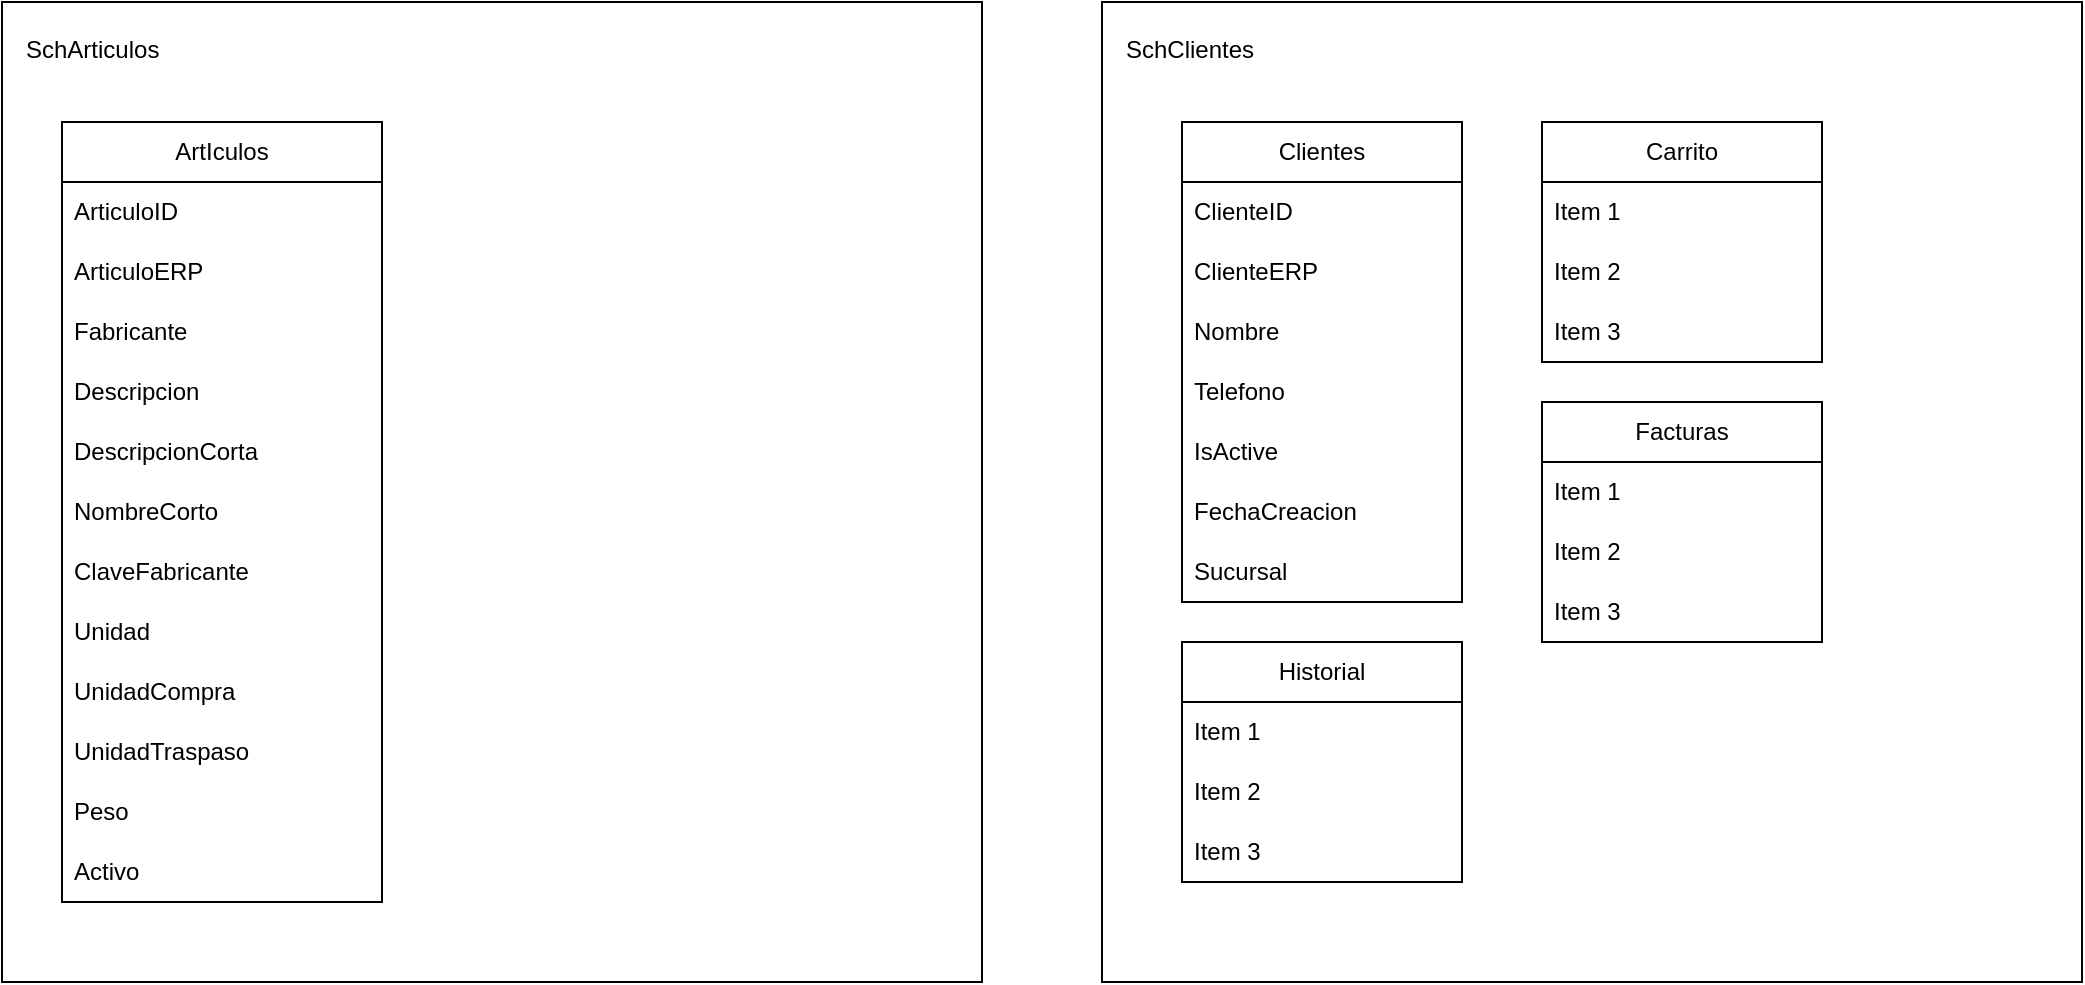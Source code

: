 <mxfile version="24.8.0">
  <diagram name="Página-1" id="-Oa0ZoqqJ8leHQBXM15z">
    <mxGraphModel dx="1114" dy="640" grid="1" gridSize="10" guides="1" tooltips="1" connect="1" arrows="1" fold="1" page="1" pageScale="1" pageWidth="3300" pageHeight="4681" math="0" shadow="0">
      <root>
        <mxCell id="0" />
        <mxCell id="1" parent="0" />
        <mxCell id="-HSyVg9oV8KMrMVxTOtN-9" value="" style="whiteSpace=wrap;html=1;aspect=fixed;movable=1;resizable=1;rotatable=1;deletable=1;editable=1;locked=0;connectable=1;" parent="1" vertex="1">
          <mxGeometry x="40" y="40" width="490" height="490" as="geometry" />
        </mxCell>
        <mxCell id="-HSyVg9oV8KMrMVxTOtN-10" value="&lt;div&gt;ArtIculos&lt;/div&gt;" style="swimlane;fontStyle=0;childLayout=stackLayout;horizontal=1;startSize=30;horizontalStack=0;resizeParent=1;resizeParentMax=0;resizeLast=0;collapsible=1;marginBottom=0;whiteSpace=wrap;html=1;" parent="1" vertex="1">
          <mxGeometry x="70" y="100" width="160" height="390" as="geometry" />
        </mxCell>
        <mxCell id="-HSyVg9oV8KMrMVxTOtN-11" value="ArticuloID" style="text;strokeColor=none;fillColor=none;align=left;verticalAlign=middle;spacingLeft=4;spacingRight=4;overflow=hidden;points=[[0,0.5],[1,0.5]];portConstraint=eastwest;rotatable=0;whiteSpace=wrap;html=1;" parent="-HSyVg9oV8KMrMVxTOtN-10" vertex="1">
          <mxGeometry y="30" width="160" height="30" as="geometry" />
        </mxCell>
        <mxCell id="-HSyVg9oV8KMrMVxTOtN-12" value="ArticuloERP" style="text;strokeColor=none;fillColor=none;align=left;verticalAlign=middle;spacingLeft=4;spacingRight=4;overflow=hidden;points=[[0,0.5],[1,0.5]];portConstraint=eastwest;rotatable=0;whiteSpace=wrap;html=1;" parent="-HSyVg9oV8KMrMVxTOtN-10" vertex="1">
          <mxGeometry y="60" width="160" height="30" as="geometry" />
        </mxCell>
        <mxCell id="-HSyVg9oV8KMrMVxTOtN-16" value="&lt;div&gt;Fabricante&lt;/div&gt;" style="text;strokeColor=none;fillColor=none;align=left;verticalAlign=middle;spacingLeft=4;spacingRight=4;overflow=hidden;points=[[0,0.5],[1,0.5]];portConstraint=eastwest;rotatable=0;whiteSpace=wrap;html=1;" parent="-HSyVg9oV8KMrMVxTOtN-10" vertex="1">
          <mxGeometry y="90" width="160" height="30" as="geometry" />
        </mxCell>
        <mxCell id="-HSyVg9oV8KMrMVxTOtN-17" value="&lt;div&gt;Descripcion&lt;/div&gt;" style="text;strokeColor=none;fillColor=none;align=left;verticalAlign=middle;spacingLeft=4;spacingRight=4;overflow=hidden;points=[[0,0.5],[1,0.5]];portConstraint=eastwest;rotatable=0;whiteSpace=wrap;html=1;" parent="-HSyVg9oV8KMrMVxTOtN-10" vertex="1">
          <mxGeometry y="120" width="160" height="30" as="geometry" />
        </mxCell>
        <mxCell id="-HSyVg9oV8KMrMVxTOtN-15" value="DescripcionCorta" style="text;strokeColor=none;fillColor=none;align=left;verticalAlign=middle;spacingLeft=4;spacingRight=4;overflow=hidden;points=[[0,0.5],[1,0.5]];portConstraint=eastwest;rotatable=0;whiteSpace=wrap;html=1;" parent="-HSyVg9oV8KMrMVxTOtN-10" vertex="1">
          <mxGeometry y="150" width="160" height="30" as="geometry" />
        </mxCell>
        <mxCell id="-HSyVg9oV8KMrMVxTOtN-14" value="NombreCorto" style="text;strokeColor=none;fillColor=none;align=left;verticalAlign=middle;spacingLeft=4;spacingRight=4;overflow=hidden;points=[[0,0.5],[1,0.5]];portConstraint=eastwest;rotatable=0;whiteSpace=wrap;html=1;" parent="-HSyVg9oV8KMrMVxTOtN-10" vertex="1">
          <mxGeometry y="180" width="160" height="30" as="geometry" />
        </mxCell>
        <mxCell id="-HSyVg9oV8KMrMVxTOtN-21" value="ClaveFabricante" style="text;strokeColor=none;fillColor=none;align=left;verticalAlign=middle;spacingLeft=4;spacingRight=4;overflow=hidden;points=[[0,0.5],[1,0.5]];portConstraint=eastwest;rotatable=0;whiteSpace=wrap;html=1;" parent="-HSyVg9oV8KMrMVxTOtN-10" vertex="1">
          <mxGeometry y="210" width="160" height="30" as="geometry" />
        </mxCell>
        <mxCell id="-HSyVg9oV8KMrMVxTOtN-20" value="Unidad" style="text;strokeColor=none;fillColor=none;align=left;verticalAlign=middle;spacingLeft=4;spacingRight=4;overflow=hidden;points=[[0,0.5],[1,0.5]];portConstraint=eastwest;rotatable=0;whiteSpace=wrap;html=1;" parent="-HSyVg9oV8KMrMVxTOtN-10" vertex="1">
          <mxGeometry y="240" width="160" height="30" as="geometry" />
        </mxCell>
        <mxCell id="-HSyVg9oV8KMrMVxTOtN-19" value="UnidadCompra" style="text;strokeColor=none;fillColor=none;align=left;verticalAlign=middle;spacingLeft=4;spacingRight=4;overflow=hidden;points=[[0,0.5],[1,0.5]];portConstraint=eastwest;rotatable=0;whiteSpace=wrap;html=1;" parent="-HSyVg9oV8KMrMVxTOtN-10" vertex="1">
          <mxGeometry y="270" width="160" height="30" as="geometry" />
        </mxCell>
        <mxCell id="-HSyVg9oV8KMrMVxTOtN-18" value="UnidadTraspaso" style="text;strokeColor=none;fillColor=none;align=left;verticalAlign=middle;spacingLeft=4;spacingRight=4;overflow=hidden;points=[[0,0.5],[1,0.5]];portConstraint=eastwest;rotatable=0;whiteSpace=wrap;html=1;" parent="-HSyVg9oV8KMrMVxTOtN-10" vertex="1">
          <mxGeometry y="300" width="160" height="30" as="geometry" />
        </mxCell>
        <mxCell id="-HSyVg9oV8KMrMVxTOtN-13" value="Peso" style="text;strokeColor=none;fillColor=none;align=left;verticalAlign=middle;spacingLeft=4;spacingRight=4;overflow=hidden;points=[[0,0.5],[1,0.5]];portConstraint=eastwest;rotatable=0;whiteSpace=wrap;html=1;" parent="-HSyVg9oV8KMrMVxTOtN-10" vertex="1">
          <mxGeometry y="330" width="160" height="30" as="geometry" />
        </mxCell>
        <mxCell id="-HSyVg9oV8KMrMVxTOtN-22" value="Activo" style="text;strokeColor=none;fillColor=none;align=left;verticalAlign=middle;spacingLeft=4;spacingRight=4;overflow=hidden;points=[[0,0.5],[1,0.5]];portConstraint=eastwest;rotatable=0;whiteSpace=wrap;html=1;" parent="-HSyVg9oV8KMrMVxTOtN-10" vertex="1">
          <mxGeometry y="360" width="160" height="30" as="geometry" />
        </mxCell>
        <mxCell id="-HSyVg9oV8KMrMVxTOtN-23" value="SchArticulos" style="text;html=1;whiteSpace=wrap;overflow=hidden;rounded=0;" parent="1" vertex="1">
          <mxGeometry x="50" y="50" width="70" height="30" as="geometry" />
        </mxCell>
        <mxCell id="SXsqFP3B-kvxtjfnFSJw-1" value="" style="whiteSpace=wrap;html=1;aspect=fixed;movable=0;resizable=0;rotatable=0;deletable=0;editable=0;locked=1;connectable=0;" vertex="1" parent="1">
          <mxGeometry x="590" y="40" width="490" height="490" as="geometry" />
        </mxCell>
        <mxCell id="SXsqFP3B-kvxtjfnFSJw-2" value="&lt;div&gt;Clientes&lt;/div&gt;" style="swimlane;fontStyle=0;childLayout=stackLayout;horizontal=1;startSize=30;horizontalStack=0;resizeParent=1;resizeParentMax=0;resizeLast=0;collapsible=1;marginBottom=0;whiteSpace=wrap;html=1;" vertex="1" parent="1">
          <mxGeometry x="630" y="100" width="140" height="240" as="geometry" />
        </mxCell>
        <mxCell id="SXsqFP3B-kvxtjfnFSJw-3" value="ClienteID" style="text;strokeColor=none;fillColor=none;align=left;verticalAlign=middle;spacingLeft=4;spacingRight=4;overflow=hidden;points=[[0,0.5],[1,0.5]];portConstraint=eastwest;rotatable=0;whiteSpace=wrap;html=1;" vertex="1" parent="SXsqFP3B-kvxtjfnFSJw-2">
          <mxGeometry y="30" width="140" height="30" as="geometry" />
        </mxCell>
        <mxCell id="SXsqFP3B-kvxtjfnFSJw-4" value="ClienteERP" style="text;strokeColor=none;fillColor=none;align=left;verticalAlign=middle;spacingLeft=4;spacingRight=4;overflow=hidden;points=[[0,0.5],[1,0.5]];portConstraint=eastwest;rotatable=0;whiteSpace=wrap;html=1;" vertex="1" parent="SXsqFP3B-kvxtjfnFSJw-2">
          <mxGeometry y="60" width="140" height="30" as="geometry" />
        </mxCell>
        <mxCell id="SXsqFP3B-kvxtjfnFSJw-11" value="Nombre" style="text;strokeColor=none;fillColor=none;align=left;verticalAlign=middle;spacingLeft=4;spacingRight=4;overflow=hidden;points=[[0,0.5],[1,0.5]];portConstraint=eastwest;rotatable=0;whiteSpace=wrap;html=1;" vertex="1" parent="SXsqFP3B-kvxtjfnFSJw-2">
          <mxGeometry y="90" width="140" height="30" as="geometry" />
        </mxCell>
        <mxCell id="SXsqFP3B-kvxtjfnFSJw-10" value="Telefono" style="text;strokeColor=none;fillColor=none;align=left;verticalAlign=middle;spacingLeft=4;spacingRight=4;overflow=hidden;points=[[0,0.5],[1,0.5]];portConstraint=eastwest;rotatable=0;whiteSpace=wrap;html=1;" vertex="1" parent="SXsqFP3B-kvxtjfnFSJw-2">
          <mxGeometry y="120" width="140" height="30" as="geometry" />
        </mxCell>
        <mxCell id="SXsqFP3B-kvxtjfnFSJw-9" value="IsActive" style="text;strokeColor=none;fillColor=none;align=left;verticalAlign=middle;spacingLeft=4;spacingRight=4;overflow=hidden;points=[[0,0.5],[1,0.5]];portConstraint=eastwest;rotatable=0;whiteSpace=wrap;html=1;" vertex="1" parent="SXsqFP3B-kvxtjfnFSJw-2">
          <mxGeometry y="150" width="140" height="30" as="geometry" />
        </mxCell>
        <mxCell id="SXsqFP3B-kvxtjfnFSJw-8" value="FechaCreacion" style="text;strokeColor=none;fillColor=none;align=left;verticalAlign=middle;spacingLeft=4;spacingRight=4;overflow=hidden;points=[[0,0.5],[1,0.5]];portConstraint=eastwest;rotatable=0;whiteSpace=wrap;html=1;" vertex="1" parent="SXsqFP3B-kvxtjfnFSJw-2">
          <mxGeometry y="180" width="140" height="30" as="geometry" />
        </mxCell>
        <mxCell id="SXsqFP3B-kvxtjfnFSJw-7" value="Sucursal" style="text;strokeColor=none;fillColor=none;align=left;verticalAlign=middle;spacingLeft=4;spacingRight=4;overflow=hidden;points=[[0,0.5],[1,0.5]];portConstraint=eastwest;rotatable=0;whiteSpace=wrap;html=1;" vertex="1" parent="SXsqFP3B-kvxtjfnFSJw-2">
          <mxGeometry y="210" width="140" height="30" as="geometry" />
        </mxCell>
        <mxCell id="SXsqFP3B-kvxtjfnFSJw-6" value="&lt;div&gt;SchClientes&lt;/div&gt;" style="text;html=1;whiteSpace=wrap;overflow=hidden;rounded=0;" vertex="1" parent="1">
          <mxGeometry x="600" y="50" width="90" height="30" as="geometry" />
        </mxCell>
        <mxCell id="SXsqFP3B-kvxtjfnFSJw-12" value="&lt;div&gt;Carrito&lt;/div&gt;" style="swimlane;fontStyle=0;childLayout=stackLayout;horizontal=1;startSize=30;horizontalStack=0;resizeParent=1;resizeParentMax=0;resizeLast=0;collapsible=1;marginBottom=0;whiteSpace=wrap;html=1;" vertex="1" parent="1">
          <mxGeometry x="810" y="100" width="140" height="120" as="geometry" />
        </mxCell>
        <mxCell id="SXsqFP3B-kvxtjfnFSJw-13" value="Item 1" style="text;strokeColor=none;fillColor=none;align=left;verticalAlign=middle;spacingLeft=4;spacingRight=4;overflow=hidden;points=[[0,0.5],[1,0.5]];portConstraint=eastwest;rotatable=0;whiteSpace=wrap;html=1;" vertex="1" parent="SXsqFP3B-kvxtjfnFSJw-12">
          <mxGeometry y="30" width="140" height="30" as="geometry" />
        </mxCell>
        <mxCell id="SXsqFP3B-kvxtjfnFSJw-14" value="Item 2" style="text;strokeColor=none;fillColor=none;align=left;verticalAlign=middle;spacingLeft=4;spacingRight=4;overflow=hidden;points=[[0,0.5],[1,0.5]];portConstraint=eastwest;rotatable=0;whiteSpace=wrap;html=1;" vertex="1" parent="SXsqFP3B-kvxtjfnFSJw-12">
          <mxGeometry y="60" width="140" height="30" as="geometry" />
        </mxCell>
        <mxCell id="SXsqFP3B-kvxtjfnFSJw-15" value="Item 3" style="text;strokeColor=none;fillColor=none;align=left;verticalAlign=middle;spacingLeft=4;spacingRight=4;overflow=hidden;points=[[0,0.5],[1,0.5]];portConstraint=eastwest;rotatable=0;whiteSpace=wrap;html=1;" vertex="1" parent="SXsqFP3B-kvxtjfnFSJw-12">
          <mxGeometry y="90" width="140" height="30" as="geometry" />
        </mxCell>
        <mxCell id="SXsqFP3B-kvxtjfnFSJw-16" value="Facturas" style="swimlane;fontStyle=0;childLayout=stackLayout;horizontal=1;startSize=30;horizontalStack=0;resizeParent=1;resizeParentMax=0;resizeLast=0;collapsible=1;marginBottom=0;whiteSpace=wrap;html=1;" vertex="1" parent="1">
          <mxGeometry x="810" y="240" width="140" height="120" as="geometry" />
        </mxCell>
        <mxCell id="SXsqFP3B-kvxtjfnFSJw-17" value="Item 1" style="text;strokeColor=none;fillColor=none;align=left;verticalAlign=middle;spacingLeft=4;spacingRight=4;overflow=hidden;points=[[0,0.5],[1,0.5]];portConstraint=eastwest;rotatable=0;whiteSpace=wrap;html=1;" vertex="1" parent="SXsqFP3B-kvxtjfnFSJw-16">
          <mxGeometry y="30" width="140" height="30" as="geometry" />
        </mxCell>
        <mxCell id="SXsqFP3B-kvxtjfnFSJw-18" value="Item 2" style="text;strokeColor=none;fillColor=none;align=left;verticalAlign=middle;spacingLeft=4;spacingRight=4;overflow=hidden;points=[[0,0.5],[1,0.5]];portConstraint=eastwest;rotatable=0;whiteSpace=wrap;html=1;" vertex="1" parent="SXsqFP3B-kvxtjfnFSJw-16">
          <mxGeometry y="60" width="140" height="30" as="geometry" />
        </mxCell>
        <mxCell id="SXsqFP3B-kvxtjfnFSJw-19" value="Item 3" style="text;strokeColor=none;fillColor=none;align=left;verticalAlign=middle;spacingLeft=4;spacingRight=4;overflow=hidden;points=[[0,0.5],[1,0.5]];portConstraint=eastwest;rotatable=0;whiteSpace=wrap;html=1;" vertex="1" parent="SXsqFP3B-kvxtjfnFSJw-16">
          <mxGeometry y="90" width="140" height="30" as="geometry" />
        </mxCell>
        <mxCell id="SXsqFP3B-kvxtjfnFSJw-20" value="&lt;div&gt;Historial&lt;/div&gt;" style="swimlane;fontStyle=0;childLayout=stackLayout;horizontal=1;startSize=30;horizontalStack=0;resizeParent=1;resizeParentMax=0;resizeLast=0;collapsible=1;marginBottom=0;whiteSpace=wrap;html=1;" vertex="1" parent="1">
          <mxGeometry x="630" y="360" width="140" height="120" as="geometry" />
        </mxCell>
        <mxCell id="SXsqFP3B-kvxtjfnFSJw-21" value="Item 1" style="text;strokeColor=none;fillColor=none;align=left;verticalAlign=middle;spacingLeft=4;spacingRight=4;overflow=hidden;points=[[0,0.5],[1,0.5]];portConstraint=eastwest;rotatable=0;whiteSpace=wrap;html=1;" vertex="1" parent="SXsqFP3B-kvxtjfnFSJw-20">
          <mxGeometry y="30" width="140" height="30" as="geometry" />
        </mxCell>
        <mxCell id="SXsqFP3B-kvxtjfnFSJw-22" value="Item 2" style="text;strokeColor=none;fillColor=none;align=left;verticalAlign=middle;spacingLeft=4;spacingRight=4;overflow=hidden;points=[[0,0.5],[1,0.5]];portConstraint=eastwest;rotatable=0;whiteSpace=wrap;html=1;" vertex="1" parent="SXsqFP3B-kvxtjfnFSJw-20">
          <mxGeometry y="60" width="140" height="30" as="geometry" />
        </mxCell>
        <mxCell id="SXsqFP3B-kvxtjfnFSJw-23" value="Item 3" style="text;strokeColor=none;fillColor=none;align=left;verticalAlign=middle;spacingLeft=4;spacingRight=4;overflow=hidden;points=[[0,0.5],[1,0.5]];portConstraint=eastwest;rotatable=0;whiteSpace=wrap;html=1;" vertex="1" parent="SXsqFP3B-kvxtjfnFSJw-20">
          <mxGeometry y="90" width="140" height="30" as="geometry" />
        </mxCell>
      </root>
    </mxGraphModel>
  </diagram>
</mxfile>
